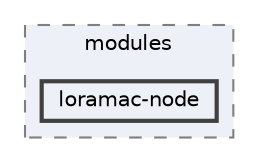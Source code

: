 digraph "build/modules/loramac-node"
{
 // LATEX_PDF_SIZE
  bgcolor="transparent";
  edge [fontname=Helvetica,fontsize=10,labelfontname=Helvetica,labelfontsize=10];
  node [fontname=Helvetica,fontsize=10,shape=box,height=0.2,width=0.4];
  compound=true
  subgraph clusterdir_587cd7e785de0867f5b3392122b4ea11 {
    graph [ bgcolor="#edf0f7", pencolor="grey50", label="modules", fontname=Helvetica,fontsize=10 style="filled,dashed", URL="dir_587cd7e785de0867f5b3392122b4ea11.html",tooltip=""]
  dir_ec9558678e04bea6eecec722e10c43c3 [label="loramac-node", fillcolor="#edf0f7", color="grey25", style="filled,bold", URL="dir_ec9558678e04bea6eecec722e10c43c3.html",tooltip=""];
  }
}
